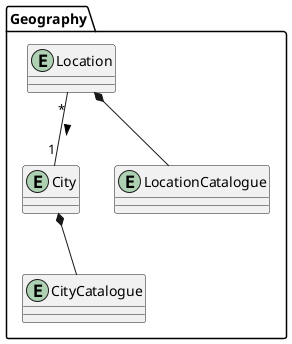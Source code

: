 @startuml

package "Geography" {
    entity Location
    entity City
    entity LocationCatalogue
    entity CityCatalogue

    Location *-- LocationCatalogue
    City *-- CityCatalogue
    Location "*" -- "1" City : >
}

@enduml